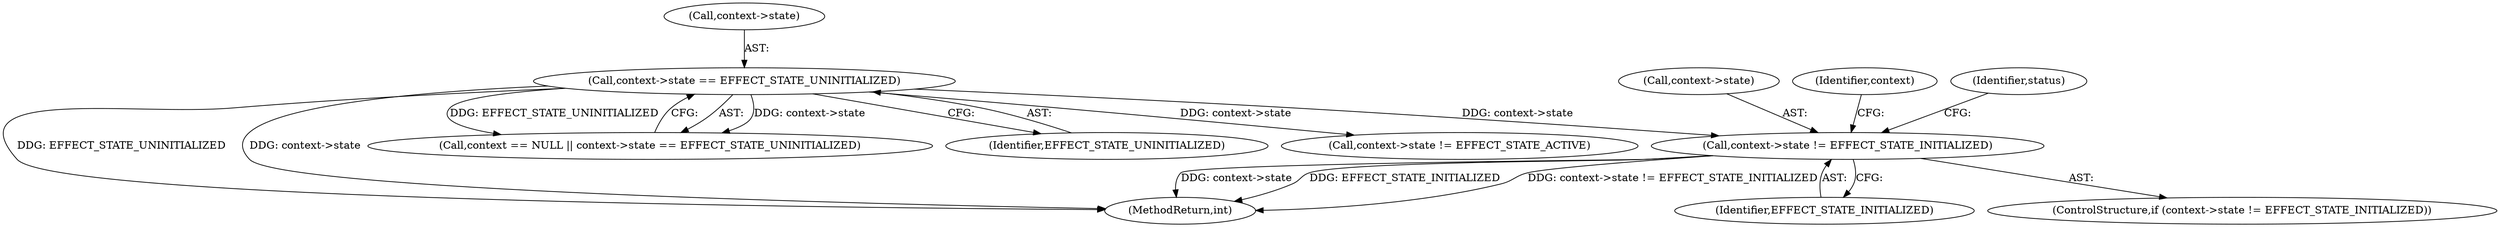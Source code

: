 digraph "0_Android_073a80800f341325932c66818ce4302b312909a4@pointer" {
"1000289" [label="(Call,context->state != EFFECT_STATE_INITIALIZED)"];
"1000138" [label="(Call,context->state == EFFECT_STATE_UNINITIALIZED)"];
"1000289" [label="(Call,context->state != EFFECT_STATE_INITIALIZED)"];
"1000138" [label="(Call,context->state == EFFECT_STATE_UNINITIALIZED)"];
"1000341" [label="(Call,context->state != EFFECT_STATE_ACTIVE)"];
"1000290" [label="(Call,context->state)"];
"1000302" [label="(Identifier,context)"];
"1000288" [label="(ControlStructure,if (context->state != EFFECT_STATE_INITIALIZED))"];
"1000134" [label="(Call,context == NULL || context->state == EFFECT_STATE_UNINITIALIZED)"];
"1000296" [label="(Identifier,status)"];
"1000293" [label="(Identifier,EFFECT_STATE_INITIALIZED)"];
"1000725" [label="(MethodReturn,int)"];
"1000139" [label="(Call,context->state)"];
"1000142" [label="(Identifier,EFFECT_STATE_UNINITIALIZED)"];
"1000289" -> "1000288"  [label="AST: "];
"1000289" -> "1000293"  [label="CFG: "];
"1000290" -> "1000289"  [label="AST: "];
"1000293" -> "1000289"  [label="AST: "];
"1000296" -> "1000289"  [label="CFG: "];
"1000302" -> "1000289"  [label="CFG: "];
"1000289" -> "1000725"  [label="DDG: context->state"];
"1000289" -> "1000725"  [label="DDG: EFFECT_STATE_INITIALIZED"];
"1000289" -> "1000725"  [label="DDG: context->state != EFFECT_STATE_INITIALIZED"];
"1000138" -> "1000289"  [label="DDG: context->state"];
"1000138" -> "1000134"  [label="AST: "];
"1000138" -> "1000142"  [label="CFG: "];
"1000139" -> "1000138"  [label="AST: "];
"1000142" -> "1000138"  [label="AST: "];
"1000134" -> "1000138"  [label="CFG: "];
"1000138" -> "1000725"  [label="DDG: EFFECT_STATE_UNINITIALIZED"];
"1000138" -> "1000725"  [label="DDG: context->state"];
"1000138" -> "1000134"  [label="DDG: context->state"];
"1000138" -> "1000134"  [label="DDG: EFFECT_STATE_UNINITIALIZED"];
"1000138" -> "1000341"  [label="DDG: context->state"];
}
